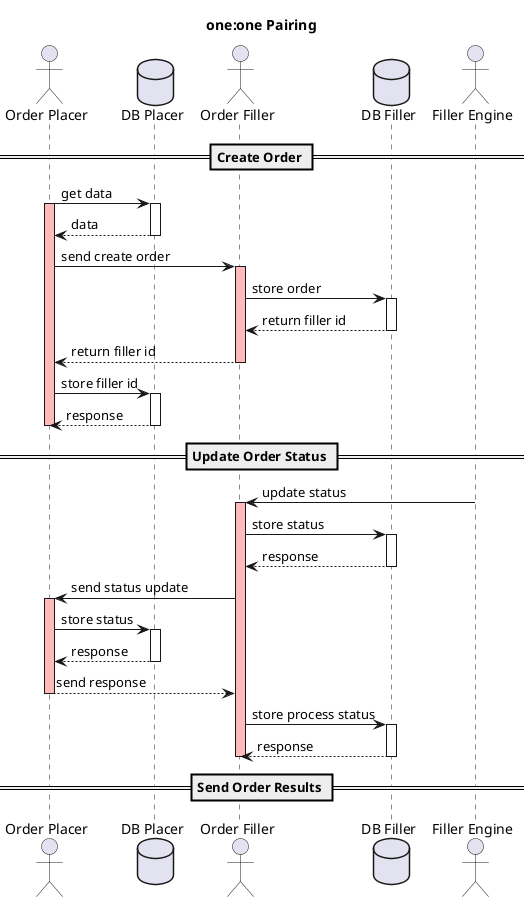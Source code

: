 @startuml

title "one:one Pairing"

actor "Order Placer" as Foo1
database "DB Placer" as Foo1a
actor "Order Filler" as Foo2
database "DB Filler" as Foo2a
actor "Filler Engine" as Foo2b

== Create Order ==

Foo1 -> Foo1a : get data
activate Foo1 #FFBBBB
activate Foo1a
Foo1a --> Foo1 : data
deactivate Foo1a
Foo1 -> Foo2: send create order
activate Foo2 #FFBBBB
Foo2 -> Foo2a: store order
activate Foo2a
Foo2a --> Foo2 : return filler id
deactivate Foo2a
Foo2 --> Foo1: return filler id
deactivate Foo2
Foo1 -> Foo1a :  store filler id
activate Foo1a
Foo1a --> Foo1 : response
deactivate Foo1a
deactivate Foo1

== Update Order Status ==

Foo2b -> Foo2 : update status
activate Foo2 #FFBBBB
Foo2 -> Foo2a : store status
activate Foo2a
Foo2a --> Foo2: response
deactivate Foo2a
Foo2 -> Foo1 : send status update
activate Foo1 #FFBBBB
Foo1 -> Foo1a : store status
activate Foo1a
Foo1a --> Foo1 : response
deactivate Foo1a
Foo1 --> Foo2 : send response
deactivate Foo1
Foo2 -> Foo2a : store process status
activate Foo2a
Foo2a --> Foo2 : response
deactivate Foo2a
deactivate Foo2

== Send Order Results ==

@enduml